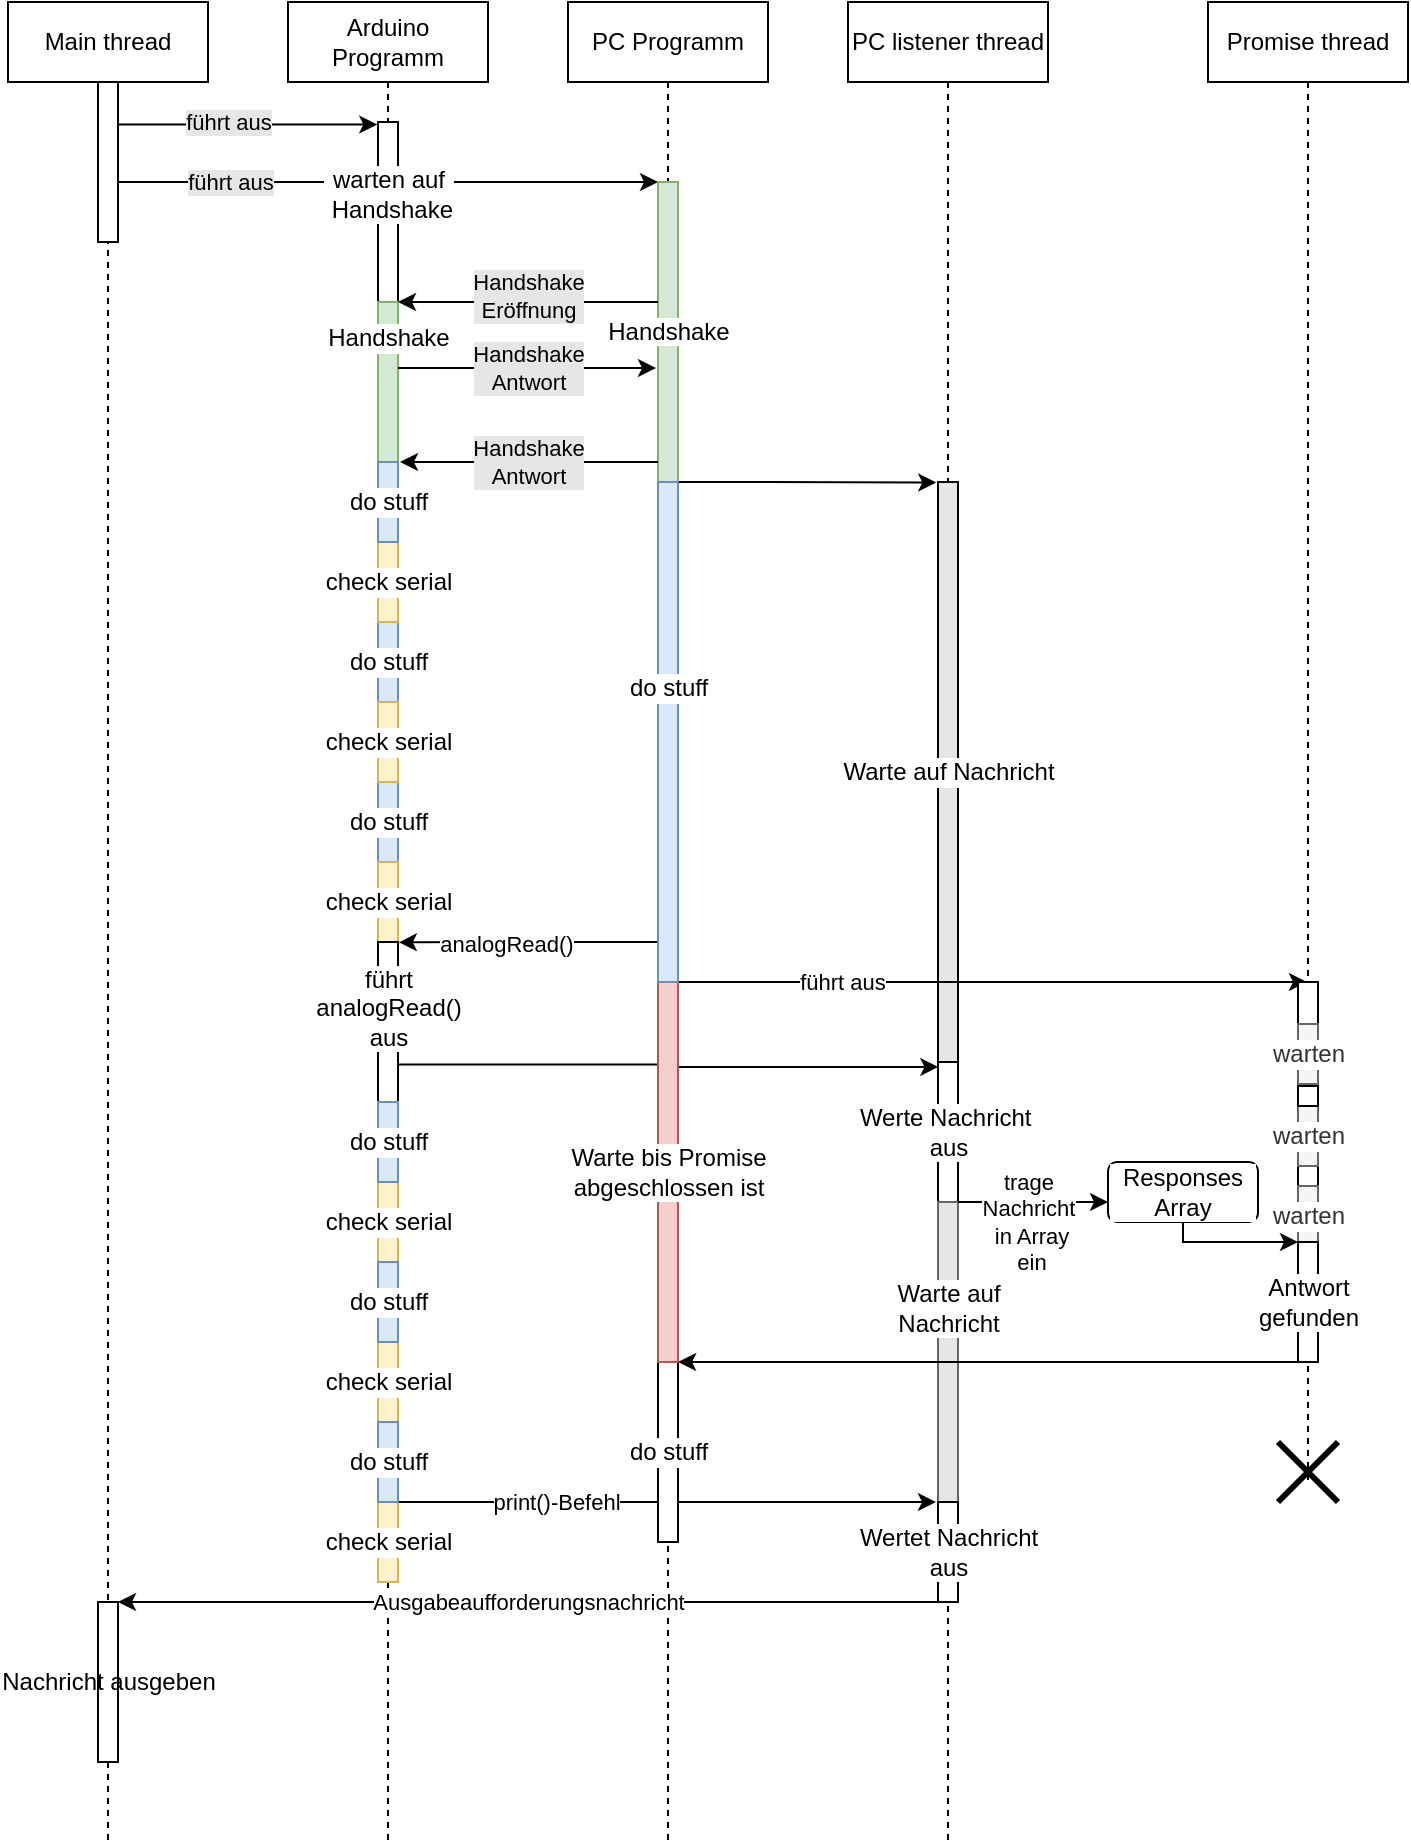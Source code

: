 <mxfile version="20.7.4" type="device"><diagram id="acE3tlP7MQNckMacNCmC" name="Seite-1"><mxGraphModel dx="1548" dy="894" grid="1" gridSize="10" guides="1" tooltips="1" connect="1" arrows="1" fold="1" page="1" pageScale="1" pageWidth="1169" pageHeight="827" math="0" shadow="0"><root><mxCell id="0"/><mxCell id="1" parent="0"/><mxCell id="DKflSq9OLbIGS_Uyp0as-81" style="edgeStyle=orthogonalEdgeStyle;rounded=0;orthogonalLoop=1;jettySize=auto;html=1;" parent="1" source="DKflSq9OLbIGS_Uyp0as-89" edge="1"><mxGeometry relative="1" as="geometry"><mxPoint x="504" y="1430" as="targetPoint"/><Array as="points"><mxPoint x="504" y="1430"/></Array></mxGeometry></mxCell><mxCell id="DKflSq9OLbIGS_Uyp0as-90" value="print()-Befehl" style="edgeLabel;html=1;align=center;verticalAlign=middle;resizable=0;points=[];" parent="DKflSq9OLbIGS_Uyp0as-81" vertex="1" connectable="0"><mxGeometry x="-0.413" relative="1" as="geometry"><mxPoint as="offset"/></mxGeometry></mxCell><mxCell id="DKflSq9OLbIGS_Uyp0as-74" style="rounded=0;orthogonalLoop=1;jettySize=auto;html=1;entryX=0.017;entryY=0.035;entryDx=0;entryDy=0;entryPerimeter=0;exitX=1.017;exitY=0.765;exitDx=0;exitDy=0;exitPerimeter=0;edgeStyle=orthogonalEdgeStyle;" parent="1" source="DKflSq9OLbIGS_Uyp0as-49" target="DKflSq9OLbIGS_Uyp0as-72" edge="1"><mxGeometry relative="1" as="geometry"/></mxCell><mxCell id="DKflSq9OLbIGS_Uyp0as-20" style="edgeStyle=orthogonalEdgeStyle;rounded=0;orthogonalLoop=1;jettySize=auto;html=1;" parent="1" source="DKflSq9OLbIGS_Uyp0as-10" target="DKflSq9OLbIGS_Uyp0as-19" edge="1"><mxGeometry relative="1" as="geometry"><Array as="points"><mxPoint x="190" y="770"/><mxPoint x="190" y="770"/></Array></mxGeometry></mxCell><mxCell id="DKflSq9OLbIGS_Uyp0as-21" value="führt aus" style="edgeLabel;html=1;align=center;verticalAlign=middle;resizable=0;points=[];labelBackgroundColor=#E6E6E6;" parent="DKflSq9OLbIGS_Uyp0as-20" vertex="1" connectable="0"><mxGeometry x="-0.457" y="1" relative="1" as="geometry"><mxPoint x="-18.14" y="0.97" as="offset"/></mxGeometry></mxCell><mxCell id="DKflSq9OLbIGS_Uyp0as-1" value="Main thread" style="shape=umlLifeline;perimeter=lifelinePerimeter;whiteSpace=wrap;html=1;container=1;collapsible=0;recursiveResize=0;outlineConnect=0;" parent="1" vertex="1"><mxGeometry x="40" y="680" width="100" height="920" as="geometry"/></mxCell><mxCell id="DKflSq9OLbIGS_Uyp0as-10" value="" style="html=1;points=[];perimeter=orthogonalPerimeter;" parent="DKflSq9OLbIGS_Uyp0as-1" vertex="1"><mxGeometry x="45" y="40" width="10" height="80" as="geometry"/></mxCell><mxCell id="DKflSq9OLbIGS_Uyp0as-93" value="Nachricht ausgeben" style="html=1;points=[];perimeter=orthogonalPerimeter;" parent="DKflSq9OLbIGS_Uyp0as-1" vertex="1"><mxGeometry x="45" y="800" width="10" height="80" as="geometry"/></mxCell><mxCell id="DKflSq9OLbIGS_Uyp0as-4" value="Arduino Programm" style="shape=umlLifeline;perimeter=lifelinePerimeter;whiteSpace=wrap;html=1;container=1;collapsible=0;recursiveResize=0;outlineConnect=0;" parent="1" vertex="1"><mxGeometry x="180" y="680" width="100" height="920" as="geometry"/></mxCell><mxCell id="DKflSq9OLbIGS_Uyp0as-14" value="&lt;span style=&quot;&quot;&gt;warten auf&lt;br&gt;&amp;nbsp;Handshake&lt;/span&gt;" style="html=1;points=[];perimeter=orthogonalPerimeter;verticalAlign=middle;labelBackgroundColor=#ffffff;spacingTop=-18;" parent="DKflSq9OLbIGS_Uyp0as-4" vertex="1"><mxGeometry x="45" y="60" width="10" height="90" as="geometry"/></mxCell><mxCell id="DKflSq9OLbIGS_Uyp0as-31" value="Handshake" style="html=1;points=[];perimeter=orthogonalPerimeter;verticalAlign=middle;labelBackgroundColor=#ffffff;spacingTop=-45;fillColor=#d5e8d4;strokeColor=#82b366;" parent="DKflSq9OLbIGS_Uyp0as-4" vertex="1"><mxGeometry x="45" y="150" width="10" height="80" as="geometry"/></mxCell><mxCell id="DKflSq9OLbIGS_Uyp0as-42" value="do stuff" style="html=1;points=[];perimeter=orthogonalPerimeter;verticalAlign=middle;labelBackgroundColor=#ffffff;spacingTop=0;fillColor=#dae8fc;strokeColor=#6c8ebf;" parent="DKflSq9OLbIGS_Uyp0as-4" vertex="1"><mxGeometry x="45" y="310" width="10" height="40" as="geometry"/></mxCell><mxCell id="DKflSq9OLbIGS_Uyp0as-45" value="do stuff" style="html=1;points=[];perimeter=orthogonalPerimeter;verticalAlign=middle;labelBackgroundColor=#ffffff;spacingTop=0;fillColor=#dae8fc;strokeColor=#6c8ebf;" parent="DKflSq9OLbIGS_Uyp0as-4" vertex="1"><mxGeometry x="45" y="390" width="10" height="40" as="geometry"/></mxCell><mxCell id="DKflSq9OLbIGS_Uyp0as-43" value="&lt;span style=&quot;&quot;&gt;check serial&lt;/span&gt;" style="html=1;points=[];perimeter=orthogonalPerimeter;verticalAlign=middle;labelBackgroundColor=#FFFFFF;spacingTop=0;fillColor=#fff2cc;strokeColor=#d6b656;" parent="DKflSq9OLbIGS_Uyp0as-4" vertex="1"><mxGeometry x="45" y="270" width="10" height="40" as="geometry"/></mxCell><mxCell id="DKflSq9OLbIGS_Uyp0as-46" value="check serial" style="html=1;points=[];perimeter=orthogonalPerimeter;verticalAlign=middle;labelBackgroundColor=#FFFFFF;spacingTop=0;fillColor=#fff2cc;strokeColor=#d6b656;" parent="DKflSq9OLbIGS_Uyp0as-4" vertex="1"><mxGeometry x="45" y="430" width="10" height="40" as="geometry"/></mxCell><mxCell id="DKflSq9OLbIGS_Uyp0as-49" value="&lt;span style=&quot;&quot;&gt;führt &lt;br&gt;analogRead() &lt;br&gt;aus&lt;/span&gt;" style="html=1;points=[];perimeter=orthogonalPerimeter;labelBackgroundColor=#FFFFFF;spacingBottom=15;" parent="DKflSq9OLbIGS_Uyp0as-4" vertex="1"><mxGeometry x="45" y="470" width="10" height="80" as="geometry"/></mxCell><mxCell id="DKflSq9OLbIGS_Uyp0as-84" value="&lt;span style=&quot;&quot;&gt;check serial&lt;/span&gt;" style="html=1;points=[];perimeter=orthogonalPerimeter;verticalAlign=middle;labelBackgroundColor=#FFFFFF;spacingTop=0;fillColor=#fff2cc;strokeColor=#d6b656;" parent="DKflSq9OLbIGS_Uyp0as-4" vertex="1"><mxGeometry x="45" y="590" width="10" height="40" as="geometry"/></mxCell><mxCell id="DKflSq9OLbIGS_Uyp0as-85" value="do stuff" style="html=1;points=[];perimeter=orthogonalPerimeter;verticalAlign=middle;labelBackgroundColor=#ffffff;spacingTop=0;fillColor=#dae8fc;strokeColor=#6c8ebf;" parent="DKflSq9OLbIGS_Uyp0as-4" vertex="1"><mxGeometry x="45" y="550" width="10" height="40" as="geometry"/></mxCell><mxCell id="DKflSq9OLbIGS_Uyp0as-86" value="&lt;span style=&quot;&quot;&gt;check serial&lt;/span&gt;" style="html=1;points=[];perimeter=orthogonalPerimeter;verticalAlign=middle;labelBackgroundColor=#FFFFFF;spacingTop=0;fillColor=#fff2cc;strokeColor=#d6b656;" parent="DKflSq9OLbIGS_Uyp0as-4" vertex="1"><mxGeometry x="45" y="670" width="10" height="40" as="geometry"/></mxCell><mxCell id="DKflSq9OLbIGS_Uyp0as-87" value="do stuff" style="html=1;points=[];perimeter=orthogonalPerimeter;verticalAlign=middle;labelBackgroundColor=#ffffff;spacingTop=0;fillColor=#dae8fc;strokeColor=#6c8ebf;" parent="DKflSq9OLbIGS_Uyp0as-4" vertex="1"><mxGeometry x="45" y="630" width="10" height="40" as="geometry"/></mxCell><mxCell id="DKflSq9OLbIGS_Uyp0as-6" value="PC listener thread" style="shape=umlLifeline;perimeter=lifelinePerimeter;whiteSpace=wrap;html=1;container=1;collapsible=0;recursiveResize=0;outlineConnect=0;" parent="1" vertex="1"><mxGeometry x="460" y="680" width="100" height="920" as="geometry"/></mxCell><mxCell id="DKflSq9OLbIGS_Uyp0as-70" value="Warte auf Nachricht" style="html=1;points=[];perimeter=orthogonalPerimeter;labelBackgroundColor=#ffffff;fillColor=#E6E6E6;" parent="DKflSq9OLbIGS_Uyp0as-6" vertex="1"><mxGeometry x="45" y="240" width="10" height="290" as="geometry"/></mxCell><mxCell id="DKflSq9OLbIGS_Uyp0as-72" value="Werte Nachricht&amp;nbsp;&lt;br&gt;aus" style="html=1;points=[];perimeter=orthogonalPerimeter;labelBackgroundColor=#ffffff;" parent="DKflSq9OLbIGS_Uyp0as-6" vertex="1"><mxGeometry x="45" y="530" width="10" height="70" as="geometry"/></mxCell><mxCell id="DKflSq9OLbIGS_Uyp0as-73" value="&lt;span style=&quot;color: rgb(0 , 0 , 0) ; background-color: rgb(255 , 255 , 255)&quot;&gt;Warte auf &lt;br&gt;Nachricht&lt;/span&gt;" style="html=1;points=[];perimeter=orthogonalPerimeter;labelBackgroundColor=default;fontColor=#333333;strokeColor=#666666;fillColor=#E6E6E6;spacingTop=-45;" parent="DKflSq9OLbIGS_Uyp0as-6" vertex="1"><mxGeometry x="45" y="600" width="10" height="150" as="geometry"/></mxCell><mxCell id="DKflSq9OLbIGS_Uyp0as-82" value="Wertet Nachricht&lt;br&gt;aus" style="html=1;points=[];perimeter=orthogonalPerimeter;labelBackgroundColor=#ffffff;" parent="DKflSq9OLbIGS_Uyp0as-6" vertex="1"><mxGeometry x="45" y="750" width="10" height="50" as="geometry"/></mxCell><mxCell id="DKflSq9OLbIGS_Uyp0as-8" value="PC Programm" style="shape=umlLifeline;perimeter=lifelinePerimeter;whiteSpace=wrap;html=1;container=1;collapsible=0;recursiveResize=0;outlineConnect=0;" parent="1" vertex="1"><mxGeometry x="320" y="680" width="100" height="920" as="geometry"/></mxCell><mxCell id="DKflSq9OLbIGS_Uyp0as-19" value="&lt;span style=&quot;background-color: rgb(255 , 255 , 255)&quot;&gt;Handshake&lt;/span&gt;" style="html=1;points=[];perimeter=orthogonalPerimeter;fillColor=#d5e8d4;strokeColor=#82b366;" parent="DKflSq9OLbIGS_Uyp0as-8" vertex="1"><mxGeometry x="45" y="90" width="10" height="150" as="geometry"/></mxCell><mxCell id="DKflSq9OLbIGS_Uyp0as-69" value="do stuff" style="html=1;points=[];perimeter=orthogonalPerimeter;labelBackgroundColor=#ffffff;" parent="DKflSq9OLbIGS_Uyp0as-8" vertex="1"><mxGeometry x="45" y="680" width="10" height="90" as="geometry"/></mxCell><mxCell id="DKflSq9OLbIGS_Uyp0as-52" value="&lt;span style=&quot;&quot;&gt;Warte bis Promise&lt;/span&gt;&lt;br style=&quot;&quot;&gt;&lt;span style=&quot;&quot;&gt;abgeschlossen ist&lt;/span&gt;" style="html=1;points=[];perimeter=orthogonalPerimeter;labelBackgroundColor=#ffffff;fillColor=#f8cecc;strokeColor=#b85450;" parent="DKflSq9OLbIGS_Uyp0as-8" vertex="1"><mxGeometry x="45" y="490" width="10" height="190" as="geometry"/></mxCell><mxCell id="DKflSq9OLbIGS_Uyp0as-22" style="edgeStyle=orthogonalEdgeStyle;rounded=0;orthogonalLoop=1;jettySize=auto;html=1;" parent="1" source="DKflSq9OLbIGS_Uyp0as-19" target="DKflSq9OLbIGS_Uyp0as-14" edge="1"><mxGeometry relative="1" as="geometry"><Array as="points"><mxPoint x="290" y="830"/><mxPoint x="290" y="830"/></Array></mxGeometry></mxCell><mxCell id="DKflSq9OLbIGS_Uyp0as-26" value="Handshake &lt;br&gt;Eröffnung" style="edgeLabel;html=1;align=center;verticalAlign=middle;resizable=0;points=[];labelBackgroundColor=#E6E6E6;" parent="DKflSq9OLbIGS_Uyp0as-22" vertex="1" connectable="0"><mxGeometry x="0.101" y="-1" relative="1" as="geometry"><mxPoint x="6.6" y="-2.0" as="offset"/></mxGeometry></mxCell><mxCell id="DKflSq9OLbIGS_Uyp0as-29" style="edgeStyle=orthogonalEdgeStyle;rounded=0;orthogonalLoop=1;jettySize=auto;html=1;entryX=-0.039;entryY=0.014;entryDx=0;entryDy=0;entryPerimeter=0;" parent="1" source="DKflSq9OLbIGS_Uyp0as-10" target="DKflSq9OLbIGS_Uyp0as-14" edge="1"><mxGeometry relative="1" as="geometry"><Array as="points"><mxPoint x="160" y="741"/></Array></mxGeometry></mxCell><mxCell id="DKflSq9OLbIGS_Uyp0as-30" value="führt aus" style="edgeLabel;html=1;align=center;verticalAlign=middle;resizable=0;points=[];labelBackgroundColor=#E6E6E6;" parent="DKflSq9OLbIGS_Uyp0as-29" vertex="1" connectable="0"><mxGeometry x="0.003" y="7" relative="1" as="geometry"><mxPoint x="-10" y="5.69" as="offset"/></mxGeometry></mxCell><mxCell id="DKflSq9OLbIGS_Uyp0as-35" style="edgeStyle=orthogonalEdgeStyle;rounded=0;orthogonalLoop=1;jettySize=auto;html=1;" parent="1" source="DKflSq9OLbIGS_Uyp0as-31" edge="1"><mxGeometry relative="1" as="geometry"><mxPoint x="364" y="863" as="targetPoint"/><Array as="points"><mxPoint x="364" y="863"/></Array></mxGeometry></mxCell><mxCell id="DKflSq9OLbIGS_Uyp0as-36" value="Handshake&lt;br&gt;Antwort" style="edgeLabel;html=1;align=center;verticalAlign=middle;resizable=0;points=[];labelBackgroundColor=#E6E6E6;" parent="DKflSq9OLbIGS_Uyp0as-35" vertex="1" connectable="0"><mxGeometry x="0.103" relative="1" as="geometry"><mxPoint x="-6.2" as="offset"/></mxGeometry></mxCell><mxCell id="DKflSq9OLbIGS_Uyp0as-38" style="edgeStyle=orthogonalEdgeStyle;rounded=0;orthogonalLoop=1;jettySize=auto;html=1;" parent="1" source="DKflSq9OLbIGS_Uyp0as-19" edge="1"><mxGeometry relative="1" as="geometry"><mxPoint x="236" y="910" as="targetPoint"/><Array as="points"><mxPoint x="236" y="910"/></Array></mxGeometry></mxCell><mxCell id="DKflSq9OLbIGS_Uyp0as-39" value="Handshake&lt;br&gt;Antwort" style="edgeLabel;html=1;align=center;verticalAlign=middle;resizable=0;points=[];labelBackgroundColor=#E6E6E6;" parent="DKflSq9OLbIGS_Uyp0as-38" vertex="1" connectable="0"><mxGeometry x="0.129" relative="1" as="geometry"><mxPoint x="7.8" as="offset"/></mxGeometry></mxCell><mxCell id="DKflSq9OLbIGS_Uyp0as-40" value="do stuff" style="html=1;points=[];perimeter=orthogonalPerimeter;verticalAlign=middle;labelBackgroundColor=#ffffff;spacingTop=0;fillColor=#dae8fc;strokeColor=#6c8ebf;" parent="1" vertex="1"><mxGeometry x="225" y="910" width="10" height="40" as="geometry"/></mxCell><mxCell id="DKflSq9OLbIGS_Uyp0as-50" style="edgeStyle=orthogonalEdgeStyle;rounded=0;orthogonalLoop=1;jettySize=auto;html=1;entryX=1.043;entryY=0.002;entryDx=0;entryDy=0;entryPerimeter=0;" parent="1" source="DKflSq9OLbIGS_Uyp0as-41" target="DKflSq9OLbIGS_Uyp0as-49" edge="1"><mxGeometry relative="1" as="geometry"><Array as="points"><mxPoint x="300" y="1150"/><mxPoint x="300" y="1150"/></Array></mxGeometry></mxCell><mxCell id="DKflSq9OLbIGS_Uyp0as-51" value="analogRead()" style="edgeLabel;html=1;align=center;verticalAlign=middle;resizable=0;points=[];" parent="DKflSq9OLbIGS_Uyp0as-50" vertex="1" connectable="0"><mxGeometry x="0.17" y="1" relative="1" as="geometry"><mxPoint as="offset"/></mxGeometry></mxCell><mxCell id="DKflSq9OLbIGS_Uyp0as-64" style="edgeStyle=orthogonalEdgeStyle;rounded=0;orthogonalLoop=1;jettySize=auto;html=1;exitX=1.013;exitY=1;exitDx=0;exitDy=0;exitPerimeter=0;" parent="1" source="DKflSq9OLbIGS_Uyp0as-41" target="DKflSq9OLbIGS_Uyp0as-53" edge="1"><mxGeometry relative="1" as="geometry"><mxPoint x="645" y="1170" as="targetPoint"/><Array as="points"><mxPoint x="540" y="1170"/><mxPoint x="540" y="1170"/></Array></mxGeometry></mxCell><mxCell id="DKflSq9OLbIGS_Uyp0as-68" value="führt aus" style="edgeLabel;html=1;align=center;verticalAlign=middle;resizable=0;points=[];labelBackgroundColor=#ffffff;" parent="DKflSq9OLbIGS_Uyp0as-64" vertex="1" connectable="0"><mxGeometry x="-0.281" y="4" relative="1" as="geometry"><mxPoint x="-31.6" y="4" as="offset"/></mxGeometry></mxCell><mxCell id="DKflSq9OLbIGS_Uyp0as-71" style="edgeStyle=orthogonalEdgeStyle;rounded=0;orthogonalLoop=1;jettySize=auto;html=1;entryX=-0.087;entryY=0.001;entryDx=0;entryDy=0;entryPerimeter=0;" parent="1" source="DKflSq9OLbIGS_Uyp0as-41" target="DKflSq9OLbIGS_Uyp0as-70" edge="1"><mxGeometry relative="1" as="geometry"><Array as="points"><mxPoint x="420" y="920"/><mxPoint x="420" y="920"/></Array></mxGeometry></mxCell><mxCell id="DKflSq9OLbIGS_Uyp0as-41" value="do stuff" style="html=1;points=[];perimeter=orthogonalPerimeter;verticalAlign=middle;labelBackgroundColor=#ffffff;spacingTop=-45;fillColor=#dae8fc;strokeColor=#6c8ebf;" parent="1" vertex="1"><mxGeometry x="365" y="920" width="10" height="250" as="geometry"/></mxCell><mxCell id="DKflSq9OLbIGS_Uyp0as-44" value="&lt;span style=&quot;&quot;&gt;check serial&lt;/span&gt;" style="html=1;points=[];perimeter=orthogonalPerimeter;verticalAlign=middle;labelBackgroundColor=#FFFFFF;spacingTop=0;fillColor=#fff2cc;strokeColor=#d6b656;" parent="1" vertex="1"><mxGeometry x="225" y="1030" width="10" height="40" as="geometry"/></mxCell><mxCell id="DKflSq9OLbIGS_Uyp0as-53" value="Promise thread" style="shape=umlLifeline;perimeter=lifelinePerimeter;whiteSpace=wrap;html=1;container=1;collapsible=0;recursiveResize=0;outlineConnect=0;labelPosition=center;verticalLabelPosition=middle;align=center;verticalAlign=middle;" parent="1" vertex="1"><mxGeometry x="640" y="680" width="100" height="740" as="geometry"/></mxCell><mxCell id="DKflSq9OLbIGS_Uyp0as-65" value="" style="html=1;points=[];perimeter=orthogonalPerimeter;" parent="DKflSq9OLbIGS_Uyp0as-53" vertex="1"><mxGeometry x="45" y="490" width="10" height="21" as="geometry"/></mxCell><mxCell id="DKflSq9OLbIGS_Uyp0as-56" value="" style="html=1;points=[];perimeter=orthogonalPerimeter;" parent="DKflSq9OLbIGS_Uyp0as-53" vertex="1"><mxGeometry x="45" y="582" width="10" height="10" as="geometry"/></mxCell><mxCell id="DKflSq9OLbIGS_Uyp0as-55" value="warten" style="html=1;points=[];perimeter=orthogonalPerimeter;fillColor=#f5f5f5;fontColor=#333333;strokeColor=#666666;labelBackgroundColor=#ffffff;" parent="DKflSq9OLbIGS_Uyp0as-53" vertex="1"><mxGeometry x="45" y="511" width="10" height="30" as="geometry"/></mxCell><mxCell id="DKflSq9OLbIGS_Uyp0as-57" value="warten" style="html=1;points=[];perimeter=orthogonalPerimeter;fillColor=#f5f5f5;fontColor=#333333;strokeColor=#666666;labelBackgroundColor=#ffffff;" parent="DKflSq9OLbIGS_Uyp0as-53" vertex="1"><mxGeometry x="45" y="552" width="10" height="30" as="geometry"/></mxCell><mxCell id="DKflSq9OLbIGS_Uyp0as-80" value="warten" style="html=1;points=[];perimeter=orthogonalPerimeter;fillColor=#f5f5f5;fontColor=#333333;strokeColor=#666666;labelBackgroundColor=#ffffff;" parent="DKflSq9OLbIGS_Uyp0as-53" vertex="1"><mxGeometry x="45" y="592" width="10" height="29" as="geometry"/></mxCell><mxCell id="DKflSq9OLbIGS_Uyp0as-83" value="" style="shape=umlDestroy;whiteSpace=wrap;html=1;strokeWidth=3;labelBackgroundColor=default;" parent="DKflSq9OLbIGS_Uyp0as-53" vertex="1"><mxGeometry x="35" y="720" width="30" height="30" as="geometry"/></mxCell><mxCell id="DKflSq9OLbIGS_Uyp0as-67" style="rounded=0;orthogonalLoop=1;jettySize=auto;html=1;entryX=1.006;entryY=1;entryDx=0;entryDy=0;entryPerimeter=0;exitX=0;exitY=0.98;exitDx=0;exitDy=0;exitPerimeter=0;edgeStyle=orthogonalEdgeStyle;" parent="1" source="DKflSq9OLbIGS_Uyp0as-66" target="DKflSq9OLbIGS_Uyp0as-52" edge="1"><mxGeometry relative="1" as="geometry"><mxPoint x="390" y="1301" as="targetPoint"/><Array as="points"><mxPoint x="685" y="1360"/></Array></mxGeometry></mxCell><mxCell id="DKflSq9OLbIGS_Uyp0as-58" value="" style="html=1;points=[];perimeter=orthogonalPerimeter;" parent="1" vertex="1"><mxGeometry x="685" y="1222" width="10" height="10" as="geometry"/></mxCell><mxCell id="DKflSq9OLbIGS_Uyp0as-66" value="Antwort&lt;br&gt;gefunden" style="html=1;points=[];perimeter=orthogonalPerimeter;labelBackgroundColor=#ffffff;" parent="1" vertex="1"><mxGeometry x="685" y="1300" width="10" height="60" as="geometry"/></mxCell><mxCell id="DKflSq9OLbIGS_Uyp0as-79" style="edgeStyle=orthogonalEdgeStyle;rounded=0;orthogonalLoop=1;jettySize=auto;html=1;" parent="1" source="DKflSq9OLbIGS_Uyp0as-77" edge="1"><mxGeometry relative="1" as="geometry"><mxPoint x="685" y="1300" as="targetPoint"/><Array as="points"><mxPoint x="628" y="1300"/></Array></mxGeometry></mxCell><mxCell id="DKflSq9OLbIGS_Uyp0as-77" value="Responses Array" style="rounded=1;whiteSpace=wrap;html=1;labelBackgroundColor=default;" parent="1" vertex="1"><mxGeometry x="590" y="1260" width="75" height="30" as="geometry"/></mxCell><mxCell id="DKflSq9OLbIGS_Uyp0as-78" value="trage &lt;br&gt;Nachricht&lt;br&gt;&amp;nbsp;in Array&lt;br&gt;&amp;nbsp;ein" style="edgeStyle=orthogonalEdgeStyle;rounded=0;orthogonalLoop=1;jettySize=auto;html=1;" parent="1" source="DKflSq9OLbIGS_Uyp0as-73" target="DKflSq9OLbIGS_Uyp0as-77" edge="1"><mxGeometry x="-0.067" y="-10" relative="1" as="geometry"><Array as="points"><mxPoint x="550" y="1280"/><mxPoint x="550" y="1280"/></Array><mxPoint as="offset"/></mxGeometry></mxCell><mxCell id="DKflSq9OLbIGS_Uyp0as-88" value="&lt;span style=&quot;&quot;&gt;check serial&lt;/span&gt;" style="html=1;points=[];perimeter=orthogonalPerimeter;verticalAlign=middle;labelBackgroundColor=#FFFFFF;spacingTop=0;fillColor=#fff2cc;strokeColor=#d6b656;" parent="1" vertex="1"><mxGeometry x="225" y="1430" width="10" height="40" as="geometry"/></mxCell><mxCell id="DKflSq9OLbIGS_Uyp0as-89" value="do stuff" style="html=1;points=[];perimeter=orthogonalPerimeter;verticalAlign=middle;labelBackgroundColor=#ffffff;spacingTop=0;fillColor=#dae8fc;strokeColor=#6c8ebf;" parent="1" vertex="1"><mxGeometry x="225" y="1390" width="10" height="40" as="geometry"/></mxCell><mxCell id="DKflSq9OLbIGS_Uyp0as-92" style="edgeStyle=orthogonalEdgeStyle;rounded=0;orthogonalLoop=1;jettySize=auto;html=1;" parent="1" source="DKflSq9OLbIGS_Uyp0as-82" target="DKflSq9OLbIGS_Uyp0as-93" edge="1"><mxGeometry relative="1" as="geometry"><mxPoint x="157" y="1480" as="targetPoint"/><Array as="points"><mxPoint x="430" y="1480"/><mxPoint x="430" y="1480"/></Array></mxGeometry></mxCell><mxCell id="DKflSq9OLbIGS_Uyp0as-94" value="Ausgabeaufforderungsnachricht" style="edgeLabel;html=1;align=center;verticalAlign=middle;resizable=0;points=[];" parent="DKflSq9OLbIGS_Uyp0as-92" vertex="1" connectable="0"><mxGeometry x="-0.188" y="-3" relative="1" as="geometry"><mxPoint x="-38.79" y="2.97" as="offset"/></mxGeometry></mxCell></root></mxGraphModel></diagram></mxfile>